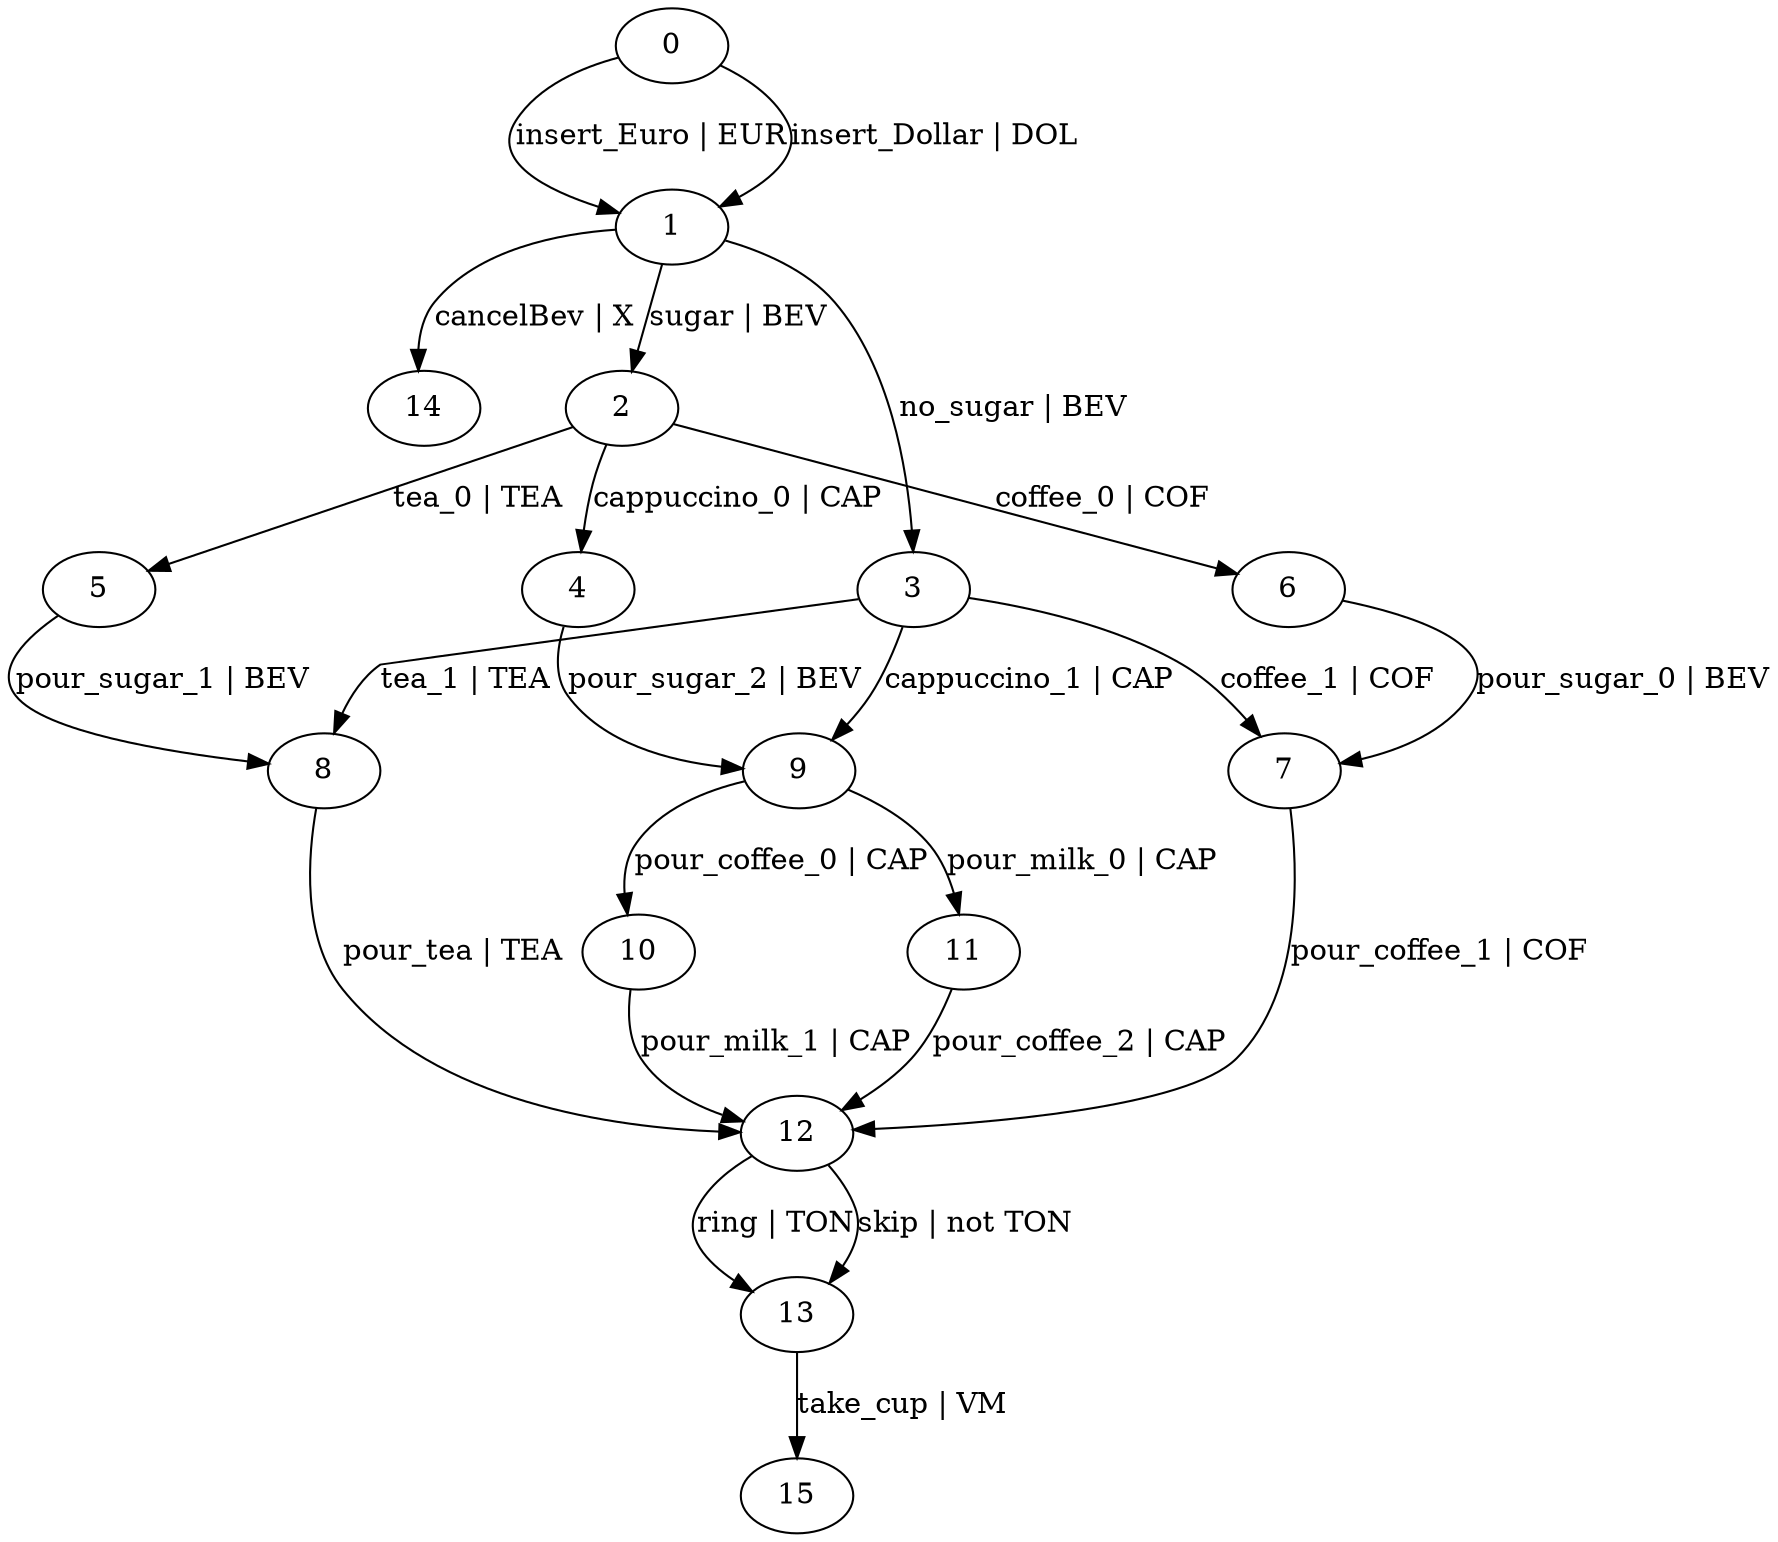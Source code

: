 digraph COFFEE_MACHINE {
  0 [initial=True];

  0 -> 1 [ label = "insert_Euro | EUR" ];
  0 -> 1 [ label = "insert_Dollar | DOL" ];
  1 -> 14 [ label = "cancelBev | X" ];
  1 -> 2 [ label = "sugar | BEV" ];
  1 -> 3 [ label = "no_sugar | BEV" ];
  2 -> 6 [ label = "coffee_0 | COF" ];
  2 -> 5 [ label = "tea_0 | TEA" ];
  2 -> 4 [ label = "cappuccino_0 | CAP" ];
  3 -> 9 [ label = "cappuccino_1 | CAP" ];
  3 -> 8 [ label = "tea_1 | TEA" ];
  3 -> 7 [ label = "coffee_1 | COF" ];
  6 -> 7 [ label = "pour_sugar_0 | BEV" ];
  5 -> 8 [ label = "pour_sugar_1 | BEV" ];
  4 -> 9 [ label = "pour_sugar_2 | BEV" ];
  9 -> 11 [ label = "pour_milk_0 | CAP" ];
  9 -> 10 [ label = "pour_coffee_0 | CAP" ];
  8 -> 12 [ label = "pour_tea | TEA" ];
  7 -> 12 [ label = "pour_coffee_1 | COF" ];
  11 -> 12 [ label = "pour_coffee_2 | CAP" ];
  10 -> 12 [ label = "pour_milk_1 | CAP" ];
  12 -> 13 [ label = "ring | TON" ];
  12 -> 13 [ label = "skip | not TON" ];
  13 -> 15 [ label = "take_cup | VM" ];
}
